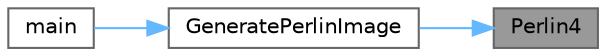 digraph "Perlin4"
{
 // LATEX_PDF_SIZE
  bgcolor="transparent";
  edge [fontname=Helvetica,fontsize=10,labelfontname=Helvetica,labelfontsize=10];
  node [fontname=Helvetica,fontsize=10,shape=box,height=0.2,width=0.4];
  rankdir="RL";
  Node1 [id="Node000001",label="Perlin4",height=0.2,width=0.4,color="gray40", fillcolor="grey60", style="filled", fontcolor="black",tooltip=" "];
  Node1 -> Node2 [id="edge1_Node000001_Node000002",dir="back",color="steelblue1",style="solid",tooltip=" "];
  Node2 [id="Node000002",label="GeneratePerlinImage",height=0.2,width=0.4,color="grey40", fillcolor="white", style="filled",URL="$d1/d32/perlin__noise_8c.html#a6d727efa497a4b992c90483602583515",tooltip=" "];
  Node2 -> Node3 [id="edge2_Node000002_Node000003",dir="back",color="steelblue1",style="solid",tooltip=" "];
  Node3 [id="Node000003",label="main",height=0.2,width=0.4,color="grey40", fillcolor="white", style="filled",URL="$d1/d6e/image__handler_8c.html#a048af25ea3eb0571ab780e44e221650e",tooltip=" "];
}

